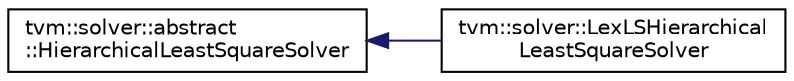 digraph "Graphical Class Hierarchy"
{
  edge [fontname="Helvetica",fontsize="10",labelfontname="Helvetica",labelfontsize="10"];
  node [fontname="Helvetica",fontsize="10",shape=record];
  rankdir="LR";
  Node0 [label="tvm::solver::abstract\l::HierarchicalLeastSquareSolver",height=0.2,width=0.4,color="black", fillcolor="white", style="filled",URL="$classtvm_1_1solver_1_1abstract_1_1HierarchicalLeastSquareSolver.html"];
  Node0 -> Node1 [dir="back",color="midnightblue",fontsize="10",style="solid",fontname="Helvetica"];
  Node1 [label="tvm::solver::LexLSHierarchical\lLeastSquareSolver",height=0.2,width=0.4,color="black", fillcolor="white", style="filled",URL="$classtvm_1_1solver_1_1LexLSHierarchicalLeastSquareSolver.html"];
}
